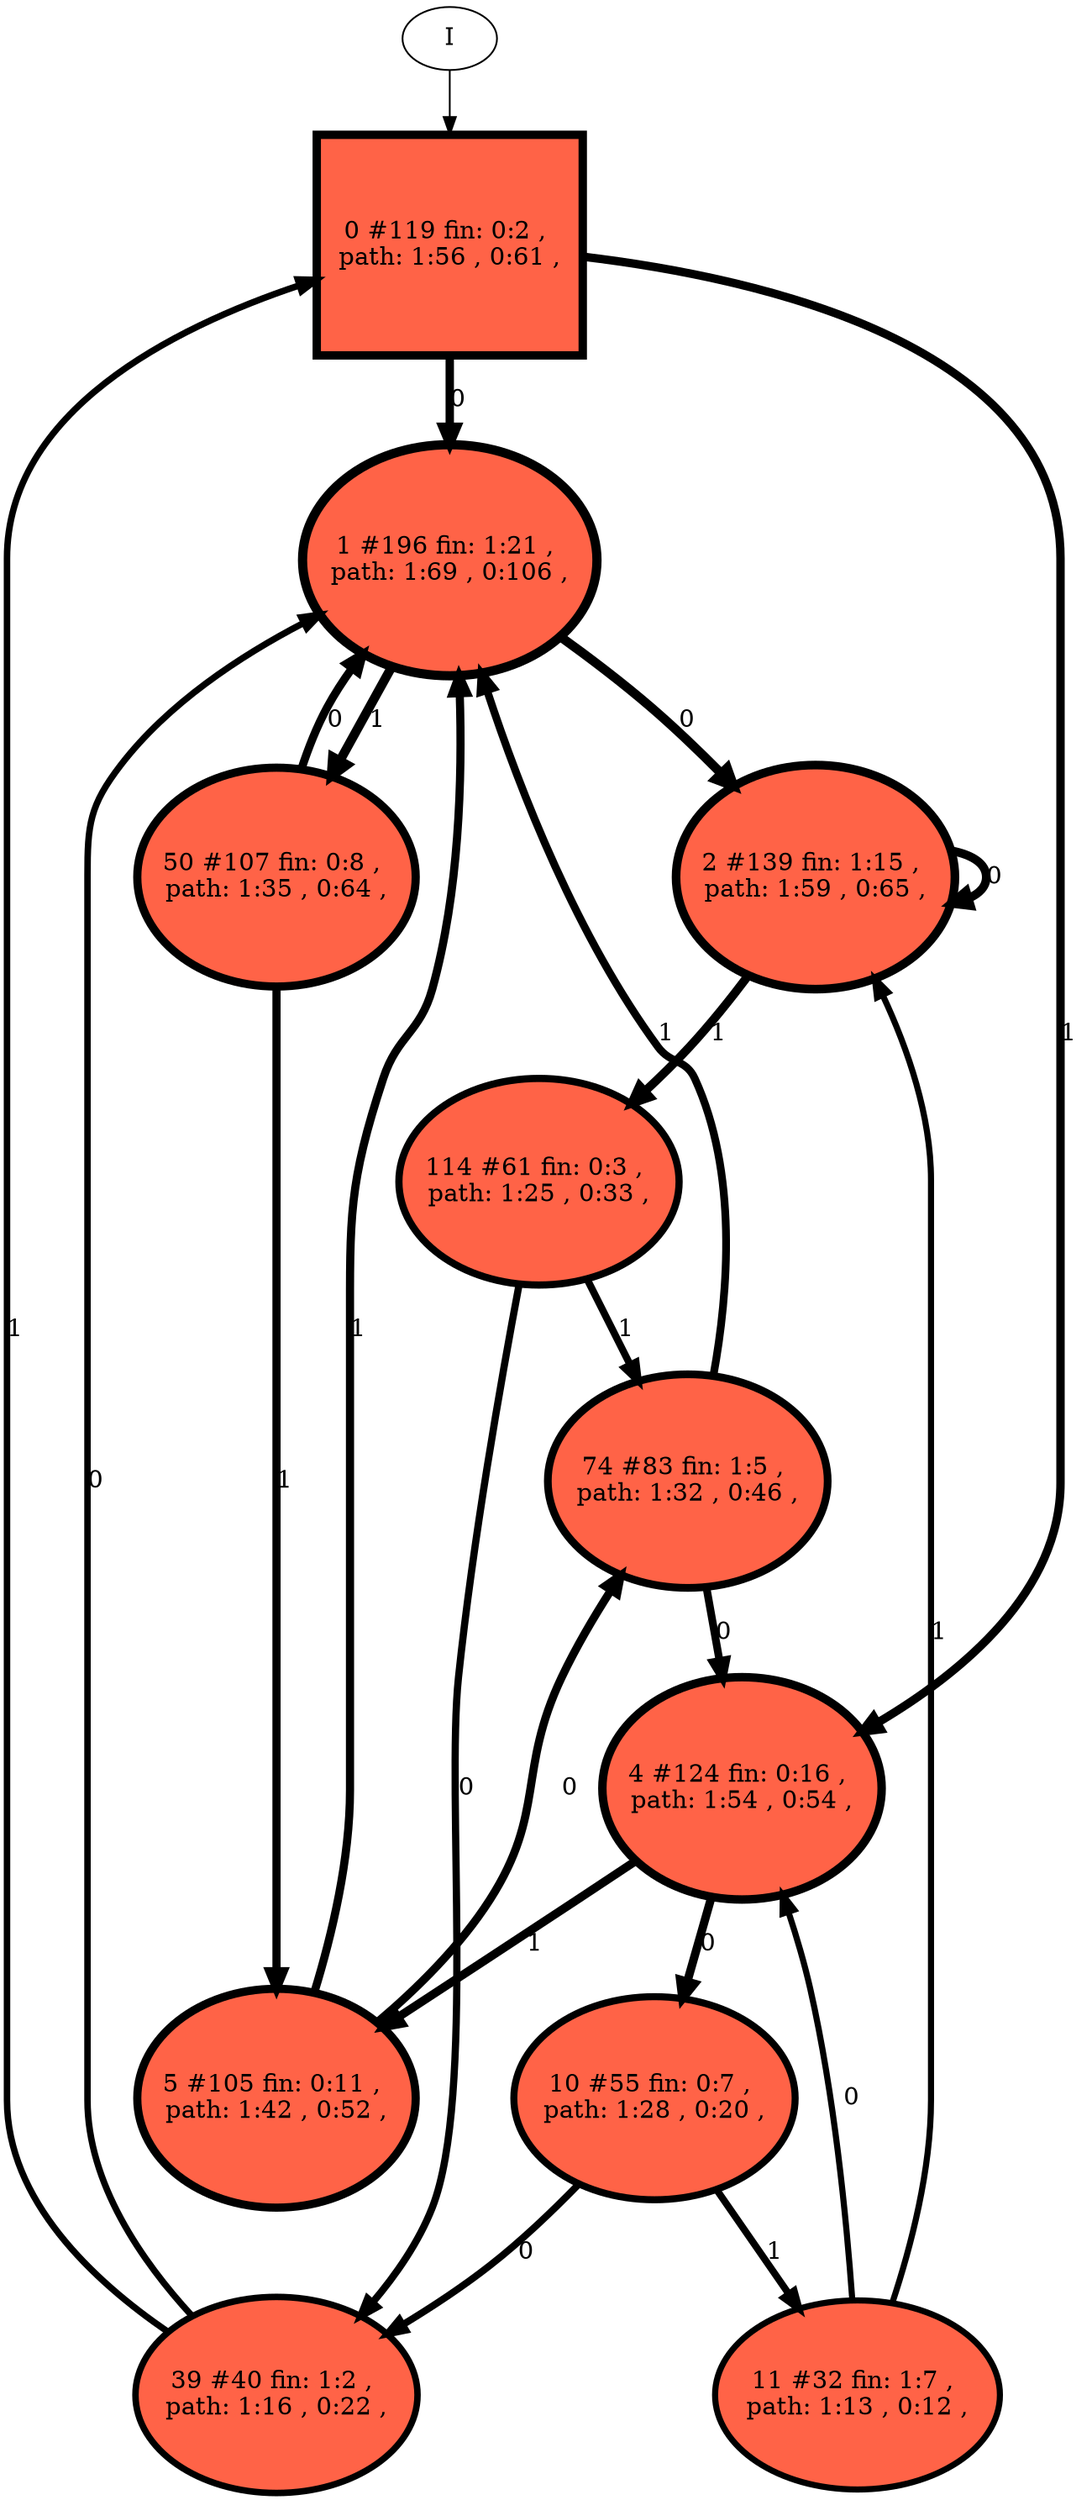 // produced with flexfringe // 
digraph DFA {
	0 [label="root" shape=box];
		I -> 0;
	0 [ label="0 #119 fin: 0:2 , 
 path: 1:56 , 0:61 , " , style=filled, fillcolor="tomato", width=1.7557, height=1.7557, penwidth=4.78749];
		0 -> 1 [label="0 " , penwidth=4.78749 ];
		0 -> 4 [label="1 " , penwidth=4.78749 ];
	1 [ label="1 #196 fin: 1:21 , 
 path: 1:69 , 0:106 , " , style=filled, fillcolor="tomato", width=1.83788, height=1.83788, penwidth=5.2832];
		1 -> 2 [label="0 " , penwidth=5.2832 ];
		1 -> 50 [label="1 " , penwidth=5.2832 ];
	4 [ label="4 #124 fin: 0:16 , 
 path: 1:54 , 0:54 , " , style=filled, fillcolor="tomato", width=1.76273, height=1.76273, penwidth=4.82831];
		4 -> 10 [label="0 " , penwidth=4.82831 ];
		4 -> 5 [label="1 " , penwidth=4.82831 ];
	2 [ label="2 #139 fin: 1:15 , 
 path: 1:59 , 0:65 , " , style=filled, fillcolor="tomato", width=1.78199, height=1.78199, penwidth=4.94164];
		2 -> 2 [label="0 " , penwidth=4.94164 ];
		2 -> 114 [label="1 " , penwidth=4.94164 ];
	50 [ label="50 #107 fin: 0:8 , 
 path: 1:35 , 0:64 , " , style=filled, fillcolor="tomato", width=1.73733, height=1.73733, penwidth=4.68213];
		50 -> 1 [label="0 " , penwidth=4.68213 ];
		50 -> 5 [label="1 " , penwidth=4.68213 ];
	10 [ label="10 #55 fin: 0:7 , 
 path: 1:28 , 0:20 , " , style=filled, fillcolor="tomato", width=1.6145, height=1.6145, penwidth=4.02535];
		10 -> 39 [label="0 " , penwidth=4.02535 ];
		10 -> 11 [label="1 " , penwidth=4.02535 ];
	5 [ label="5 #105 fin: 0:11 , 
 path: 1:42 , 0:52 , " , style=filled, fillcolor="tomato", width=1.73403, height=1.73403, penwidth=4.66344];
		5 -> 74 [label="0 " , penwidth=4.66344 ];
		5 -> 1 [label="1 " , penwidth=4.66344 ];
	114 [ label="114 #61 fin: 0:3 , 
 path: 1:25 , 0:33 , " , style=filled, fillcolor="tomato", width=1.63455, height=1.63455, penwidth=4.12713];
		114 -> 39 [label="0 " , penwidth=4.12713 ];
		114 -> 74 [label="1 " , penwidth=4.12713 ];
	39 [ label="39 #40 fin: 1:2 , 
 path: 1:16 , 0:22 , " , style=filled, fillcolor="tomato", width=1.55045, height=1.55045, penwidth=3.71357];
		39 -> 1 [label="0 " , penwidth=3.71357 ];
		39 -> 0 [label="1 " , penwidth=3.71357 ];
	11 [ label="11 #32 fin: 1:7 , 
 path: 1:13 , 0:12 , " , style=filled, fillcolor="tomato", width=1.5033, height=1.5033, penwidth=3.49651];
		11 -> 4 [label="0 " , penwidth=3.49651 ];
		11 -> 2 [label="1 " , penwidth=3.49651 ];
	74 [ label="74 #83 fin: 1:5 , 
 path: 1:32 , 0:46 , " , style=filled, fillcolor="tomato", width=1.69209, height=1.69209, penwidth=4.43082];
		74 -> 4 [label="0 " , penwidth=4.43082 ];
		74 -> 1 [label="1 " , penwidth=4.43082 ];
}
